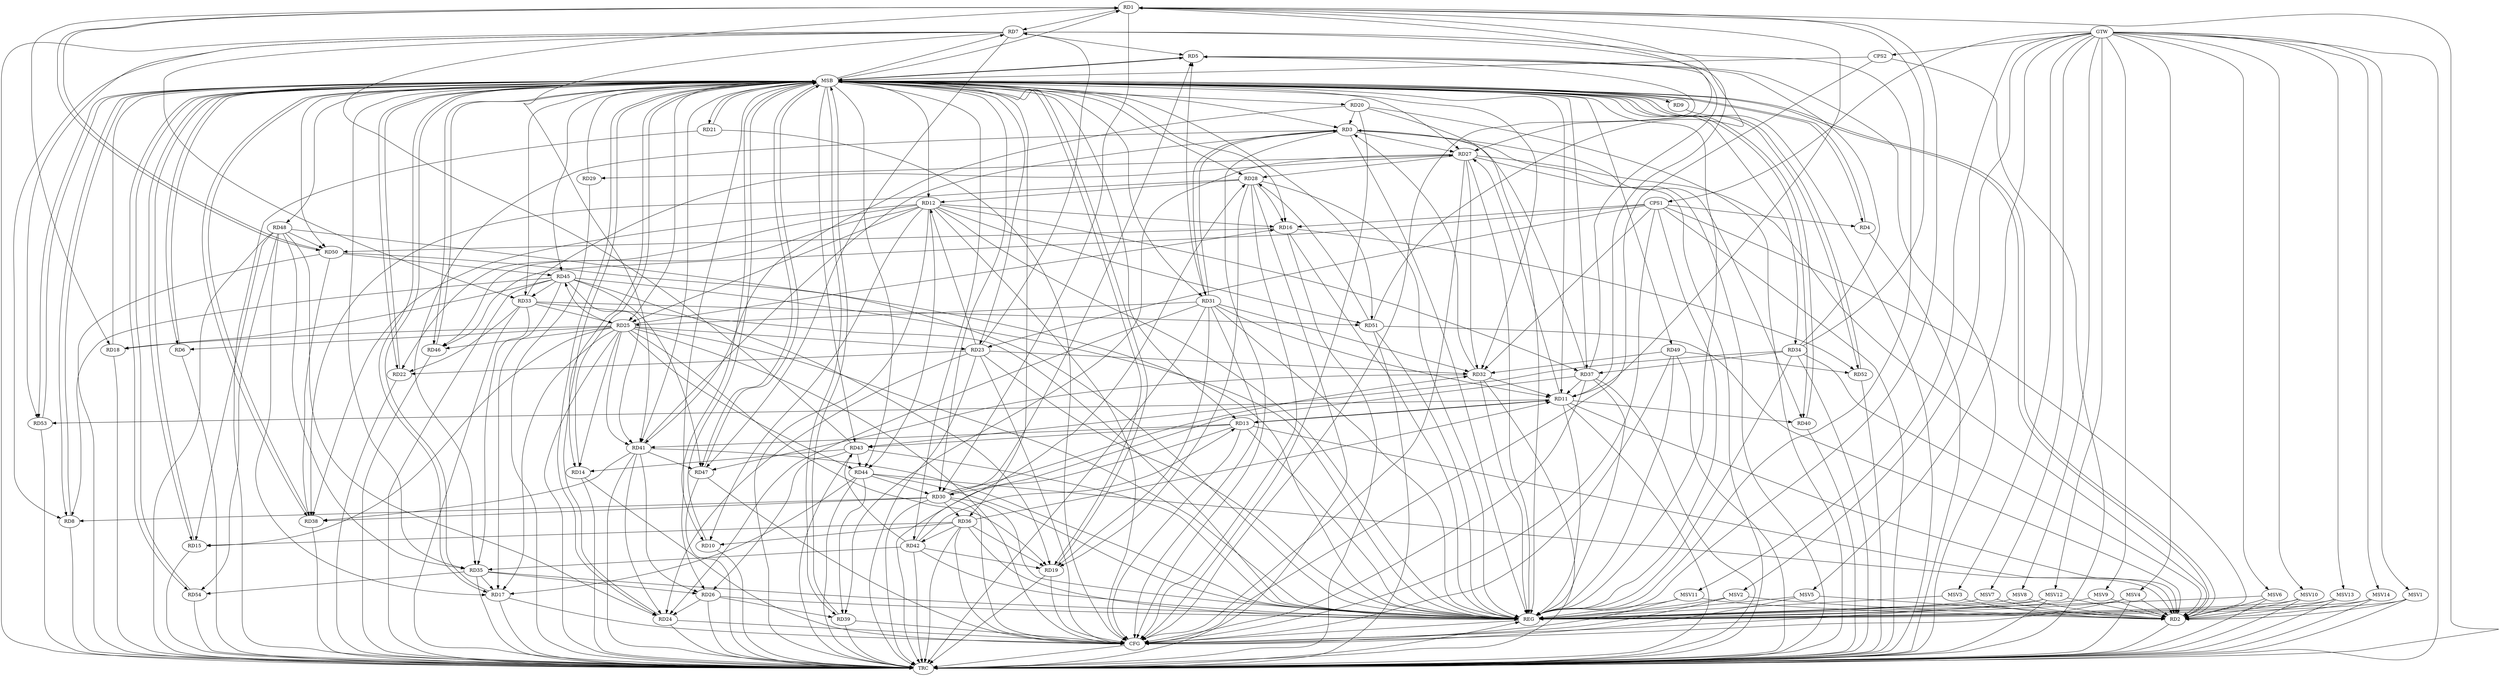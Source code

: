 strict digraph G {
  RD1 [ label="RD1" ];
  RD2 [ label="RD2" ];
  RD3 [ label="RD3" ];
  RD4 [ label="RD4" ];
  RD5 [ label="RD5" ];
  RD6 [ label="RD6" ];
  RD7 [ label="RD7" ];
  RD8 [ label="RD8" ];
  RD9 [ label="RD9" ];
  RD10 [ label="RD10" ];
  RD11 [ label="RD11" ];
  RD12 [ label="RD12" ];
  RD13 [ label="RD13" ];
  RD14 [ label="RD14" ];
  RD15 [ label="RD15" ];
  RD16 [ label="RD16" ];
  RD17 [ label="RD17" ];
  RD18 [ label="RD18" ];
  RD19 [ label="RD19" ];
  RD20 [ label="RD20" ];
  RD21 [ label="RD21" ];
  RD22 [ label="RD22" ];
  RD23 [ label="RD23" ];
  RD24 [ label="RD24" ];
  RD25 [ label="RD25" ];
  RD26 [ label="RD26" ];
  RD27 [ label="RD27" ];
  RD28 [ label="RD28" ];
  RD29 [ label="RD29" ];
  RD30 [ label="RD30" ];
  RD31 [ label="RD31" ];
  RD32 [ label="RD32" ];
  RD33 [ label="RD33" ];
  RD34 [ label="RD34" ];
  RD35 [ label="RD35" ];
  RD36 [ label="RD36" ];
  RD37 [ label="RD37" ];
  RD38 [ label="RD38" ];
  RD39 [ label="RD39" ];
  RD40 [ label="RD40" ];
  RD41 [ label="RD41" ];
  RD42 [ label="RD42" ];
  RD43 [ label="RD43" ];
  RD44 [ label="RD44" ];
  RD45 [ label="RD45" ];
  RD46 [ label="RD46" ];
  RD47 [ label="RD47" ];
  RD48 [ label="RD48" ];
  RD49 [ label="RD49" ];
  RD50 [ label="RD50" ];
  RD51 [ label="RD51" ];
  RD52 [ label="RD52" ];
  RD53 [ label="RD53" ];
  RD54 [ label="RD54" ];
  CPS1 [ label="CPS1" ];
  CPS2 [ label="CPS2" ];
  GTW [ label="GTW" ];
  REG [ label="REG" ];
  MSB [ label="MSB" ];
  CFG [ label="CFG" ];
  TRC [ label="TRC" ];
  MSV1 [ label="MSV1" ];
  MSV2 [ label="MSV2" ];
  MSV3 [ label="MSV3" ];
  MSV4 [ label="MSV4" ];
  MSV5 [ label="MSV5" ];
  MSV6 [ label="MSV6" ];
  MSV7 [ label="MSV7" ];
  MSV8 [ label="MSV8" ];
  MSV9 [ label="MSV9" ];
  MSV10 [ label="MSV10" ];
  MSV11 [ label="MSV11" ];
  MSV12 [ label="MSV12" ];
  MSV13 [ label="MSV13" ];
  MSV14 [ label="MSV14" ];
  RD1 -> RD7;
  RD1 -> RD11;
  RD1 -> RD18;
  RD1 -> RD27;
  RD1 -> RD30;
  RD34 -> RD1;
  RD43 -> RD1;
  RD1 -> RD50;
  RD50 -> RD1;
  RD51 -> RD1;
  RD11 -> RD2;
  RD13 -> RD2;
  RD27 -> RD2;
  RD34 -> RD2;
  RD44 -> RD2;
  RD51 -> RD2;
  RD20 -> RD3;
  RD3 -> RD27;
  RD3 -> RD31;
  RD31 -> RD3;
  RD32 -> RD3;
  RD3 -> RD35;
  RD37 -> RD3;
  RD3 -> RD40;
  RD41 -> RD3;
  RD7 -> RD5;
  RD30 -> RD5;
  RD31 -> RD5;
  RD34 -> RD5;
  RD37 -> RD5;
  RD25 -> RD6;
  RD7 -> RD8;
  RD7 -> RD11;
  RD23 -> RD7;
  RD7 -> RD33;
  RD7 -> RD41;
  RD7 -> RD47;
  RD7 -> RD53;
  RD30 -> RD8;
  RD45 -> RD8;
  RD12 -> RD10;
  RD36 -> RD10;
  RD11 -> RD13;
  RD13 -> RD11;
  RD11 -> RD27;
  RD31 -> RD11;
  RD32 -> RD11;
  RD36 -> RD11;
  RD37 -> RD11;
  RD11 -> RD40;
  RD11 -> RD53;
  RD12 -> RD16;
  RD12 -> RD22;
  RD23 -> RD12;
  RD12 -> RD25;
  RD28 -> RD12;
  RD12 -> RD37;
  RD12 -> RD38;
  RD12 -> RD44;
  RD12 -> RD46;
  RD12 -> RD51;
  RD13 -> RD41;
  RD42 -> RD13;
  RD13 -> RD43;
  RD25 -> RD14;
  RD43 -> RD14;
  RD25 -> RD15;
  RD36 -> RD15;
  RD48 -> RD15;
  RD25 -> RD16;
  RD28 -> RD16;
  RD16 -> RD50;
  RD16 -> RD52;
  RD25 -> RD17;
  RD35 -> RD17;
  RD44 -> RD17;
  RD45 -> RD17;
  RD48 -> RD17;
  RD25 -> RD18;
  RD45 -> RD18;
  RD25 -> RD19;
  RD28 -> RD19;
  RD31 -> RD19;
  RD36 -> RD19;
  RD42 -> RD19;
  RD45 -> RD19;
  RD20 -> RD41;
  RD23 -> RD22;
  RD33 -> RD22;
  RD23 -> RD24;
  RD25 -> RD23;
  RD23 -> RD32;
  RD26 -> RD24;
  RD31 -> RD24;
  RD41 -> RD24;
  RD48 -> RD24;
  RD31 -> RD25;
  RD33 -> RD25;
  RD25 -> RD41;
  RD25 -> RD44;
  RD25 -> RD45;
  RD25 -> RD46;
  RD35 -> RD26;
  RD26 -> RD39;
  RD41 -> RD26;
  RD43 -> RD26;
  RD27 -> RD28;
  RD27 -> RD29;
  RD27 -> RD32;
  RD33 -> RD27;
  RD27 -> RD39;
  RD28 -> RD38;
  RD42 -> RD28;
  RD51 -> RD28;
  RD30 -> RD32;
  RD30 -> RD36;
  RD37 -> RD30;
  RD30 -> RD38;
  RD44 -> RD30;
  RD31 -> RD32;
  RD32 -> RD47;
  RD49 -> RD32;
  RD33 -> RD35;
  RD45 -> RD33;
  RD33 -> RD51;
  RD34 -> RD37;
  RD34 -> RD43;
  RD42 -> RD35;
  RD48 -> RD35;
  RD35 -> RD54;
  RD36 -> RD42;
  RD41 -> RD38;
  RD50 -> RD38;
  RD44 -> RD39;
  RD45 -> RD41;
  RD41 -> RD47;
  RD42 -> RD43;
  RD43 -> RD44;
  RD45 -> RD47;
  RD50 -> RD45;
  RD48 -> RD50;
  RD48 -> RD54;
  RD49 -> RD52;
  CPS1 -> RD32;
  CPS1 -> RD4;
  CPS1 -> RD2;
  CPS1 -> RD23;
  CPS1 -> RD16;
  CPS1 -> RD46;
  GTW -> CPS1;
  GTW -> CPS2;
  RD1 -> REG;
  RD3 -> REG;
  RD7 -> REG;
  RD11 -> REG;
  RD12 -> REG;
  RD13 -> REG;
  RD16 -> REG;
  RD20 -> REG;
  RD23 -> REG;
  RD25 -> REG;
  RD26 -> REG;
  RD27 -> REG;
  RD28 -> REG;
  RD30 -> REG;
  RD31 -> REG;
  RD32 -> REG;
  RD33 -> REG;
  RD34 -> REG;
  RD35 -> REG;
  RD36 -> REG;
  RD37 -> REG;
  RD41 -> REG;
  RD42 -> REG;
  RD43 -> REG;
  RD44 -> REG;
  RD45 -> REG;
  RD48 -> REG;
  RD49 -> REG;
  RD50 -> REG;
  RD51 -> REG;
  CPS1 -> REG;
  RD2 -> MSB;
  MSB -> RD20;
  MSB -> RD27;
  MSB -> RD32;
  MSB -> RD39;
  MSB -> RD44;
  MSB -> REG;
  RD4 -> MSB;
  MSB -> RD6;
  MSB -> RD9;
  MSB -> RD11;
  MSB -> RD12;
  MSB -> RD15;
  MSB -> RD17;
  MSB -> RD31;
  MSB -> RD40;
  RD5 -> MSB;
  MSB -> RD3;
  MSB -> RD34;
  MSB -> RD35;
  MSB -> RD43;
  RD6 -> MSB;
  MSB -> RD28;
  RD8 -> MSB;
  MSB -> RD33;
  MSB -> RD37;
  MSB -> RD42;
  MSB -> RD51;
  RD9 -> MSB;
  MSB -> RD8;
  MSB -> RD30;
  MSB -> RD38;
  MSB -> RD54;
  RD10 -> MSB;
  MSB -> RD1;
  MSB -> RD4;
  RD14 -> MSB;
  MSB -> RD22;
  MSB -> RD41;
  MSB -> RD48;
  RD15 -> MSB;
  MSB -> RD7;
  MSB -> RD26;
  MSB -> RD46;
  RD17 -> MSB;
  MSB -> RD50;
  RD18 -> MSB;
  MSB -> RD10;
  MSB -> RD25;
  MSB -> RD53;
  RD19 -> MSB;
  MSB -> RD2;
  MSB -> RD14;
  MSB -> RD49;
  RD21 -> MSB;
  MSB -> RD13;
  RD22 -> MSB;
  MSB -> RD23;
  MSB -> RD52;
  RD24 -> MSB;
  RD29 -> MSB;
  RD38 -> MSB;
  MSB -> RD16;
  MSB -> RD21;
  RD39 -> MSB;
  RD40 -> MSB;
  MSB -> RD19;
  MSB -> RD45;
  RD46 -> MSB;
  MSB -> RD5;
  MSB -> RD47;
  RD47 -> MSB;
  MSB -> RD24;
  RD52 -> MSB;
  MSB -> RD36;
  RD53 -> MSB;
  RD54 -> MSB;
  CPS2 -> MSB;
  RD13 -> CFG;
  RD3 -> CFG;
  RD27 -> CFG;
  RD14 -> CFG;
  CPS1 -> CFG;
  RD21 -> CFG;
  RD12 -> CFG;
  RD31 -> CFG;
  RD39 -> CFG;
  RD30 -> CFG;
  RD20 -> CFG;
  RD24 -> CFG;
  RD37 -> CFG;
  RD17 -> CFG;
  RD5 -> CFG;
  RD23 -> CFG;
  CPS2 -> CFG;
  RD25 -> CFG;
  RD36 -> CFG;
  RD28 -> CFG;
  RD47 -> CFG;
  RD19 -> CFG;
  RD49 -> CFG;
  REG -> CFG;
  RD1 -> TRC;
  RD2 -> TRC;
  RD3 -> TRC;
  RD4 -> TRC;
  RD5 -> TRC;
  RD6 -> TRC;
  RD7 -> TRC;
  RD8 -> TRC;
  RD9 -> TRC;
  RD10 -> TRC;
  RD11 -> TRC;
  RD12 -> TRC;
  RD13 -> TRC;
  RD14 -> TRC;
  RD15 -> TRC;
  RD16 -> TRC;
  RD17 -> TRC;
  RD18 -> TRC;
  RD19 -> TRC;
  RD20 -> TRC;
  RD21 -> TRC;
  RD22 -> TRC;
  RD23 -> TRC;
  RD24 -> TRC;
  RD25 -> TRC;
  RD26 -> TRC;
  RD27 -> TRC;
  RD28 -> TRC;
  RD29 -> TRC;
  RD30 -> TRC;
  RD31 -> TRC;
  RD32 -> TRC;
  RD33 -> TRC;
  RD34 -> TRC;
  RD35 -> TRC;
  RD36 -> TRC;
  RD37 -> TRC;
  RD38 -> TRC;
  RD39 -> TRC;
  RD40 -> TRC;
  RD41 -> TRC;
  RD42 -> TRC;
  RD43 -> TRC;
  RD44 -> TRC;
  RD45 -> TRC;
  RD46 -> TRC;
  RD47 -> TRC;
  RD48 -> TRC;
  RD49 -> TRC;
  RD50 -> TRC;
  RD51 -> TRC;
  RD52 -> TRC;
  RD53 -> TRC;
  RD54 -> TRC;
  CPS1 -> TRC;
  CPS2 -> TRC;
  GTW -> TRC;
  CFG -> TRC;
  TRC -> REG;
  MSV1 -> RD2;
  MSV2 -> RD2;
  MSV3 -> RD2;
  MSV4 -> RD2;
  MSV5 -> RD2;
  MSV6 -> RD2;
  GTW -> MSV1;
  MSV1 -> REG;
  MSV1 -> TRC;
  GTW -> MSV2;
  MSV2 -> REG;
  MSV2 -> CFG;
  GTW -> MSV3;
  MSV3 -> REG;
  GTW -> MSV4;
  MSV4 -> REG;
  MSV4 -> TRC;
  MSV4 -> CFG;
  GTW -> MSV5;
  MSV5 -> REG;
  MSV5 -> CFG;
  GTW -> MSV6;
  MSV6 -> REG;
  MSV6 -> TRC;
  MSV7 -> RD2;
  MSV8 -> RD2;
  MSV9 -> RD2;
  GTW -> MSV7;
  MSV7 -> REG;
  GTW -> MSV8;
  MSV8 -> REG;
  GTW -> MSV9;
  MSV9 -> REG;
  MSV10 -> RD2;
  GTW -> MSV10;
  MSV10 -> REG;
  MSV10 -> TRC;
  MSV11 -> RD2;
  MSV12 -> RD2;
  GTW -> MSV11;
  MSV11 -> REG;
  MSV11 -> CFG;
  GTW -> MSV12;
  MSV12 -> REG;
  MSV12 -> TRC;
  MSV12 -> CFG;
  MSV13 -> RD2;
  MSV14 -> RD2;
  GTW -> MSV13;
  MSV13 -> REG;
  MSV13 -> TRC;
  GTW -> MSV14;
  MSV14 -> REG;
  MSV14 -> TRC;
}
